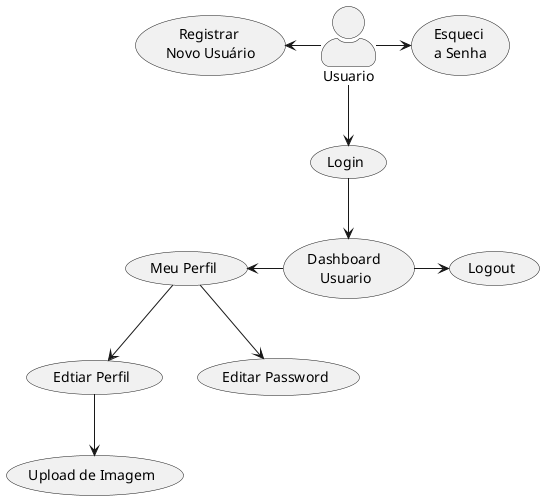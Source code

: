 @startuml
skinparam actorStyle awesome

' Actor definition
actor Usuario

' Usecase definition
usecase (Registrar \nNovo Usuário) as uc_register
usecase (Login) as uc_login
usecase (Logout) as uc_logout
usecase (Esqueci \na Senha) as uc_password_recover
usecase (Meu Perfil) as uc_my_profile
usecase (Dashboard \nUsuario) as uc_dashboard_user
usecase (Edtiar Perfil) as uc_edit_my_profile
usecase (Editar Password) as uc_edit_password
usecase (Upload de Imagem) as uc_upload_imagem_usuario

' Relationships
uc_register <- Usuario
Usuario -> uc_password_recover
Usuario --> uc_login
uc_login --> uc_dashboard_user

uc_dashboard_user -right-> uc_logout
uc_dashboard_user -left-> uc_my_profile
uc_my_profile --> uc_edit_my_profile
uc_my_profile --> uc_edit_password
uc_edit_my_profile --> uc_upload_imagem_usuario

@endum
